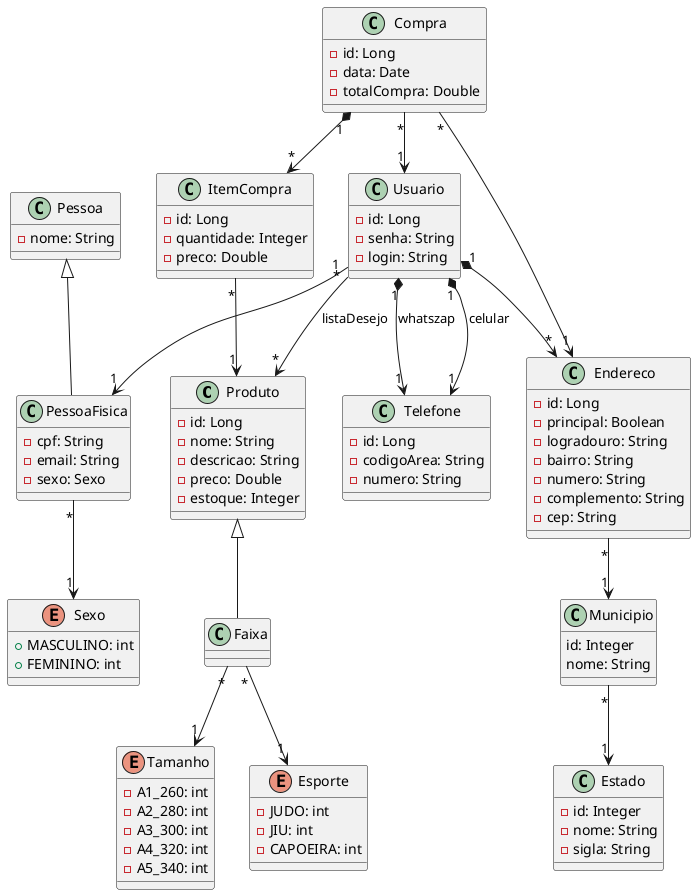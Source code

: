 @startuml

    class Produto {
       - id: Long
       - nome: String
       - descricao: String
       - preco: Double
       - estoque: Integer
    }

    class Faixa {


    }

    enum Esporte {
        - JUDO: int
        - JIU: int 
        - CAPOEIRA: int
    }

    enum Tamanho {
        - A1_260: int
        - A2_280: int 
        - A3_300: int
        - A4_320: int 
        - A5_340: int
    }

    class Usuario {
        - id: Long
        - senha: String 
        - login: String 
    }

    class Telefone {
        - id: Long
        - codigoArea: String
        - numero: String
    }

    class Compra {
        - id: Long
        - data: Date
        - totalCompra: Double
    }

    class ItemCompra {
        - id: Long
        - quantidade: Integer
        - preco: Double
    }

    class Endereco {
        - id: Long
        - principal: Boolean
        - logradouro: String
        - bairro: String 
        - numero: String 
        - complemento: String
        - cep: String 
    }

    class Municipio {
        id: Integer
        nome: String
    }

    class Estado {
        - id: Integer
        - nome: String
        - sigla: String
    }

    class Pessoa {
        - nome: String
    }

    class PessoaFisica {
        - cpf: String
        - email: String
        - sexo: Sexo
    }

    enum Sexo {
        + MASCULINO: int
        + FEMININO: int
    }

    Faixa  -up-|> Produto

    Faixa "*" --> "1" Tamanho
    Faixa "*" --> "1" Esporte

    PessoaFisica -up-|> Pessoa
    Usuario "1" --> "1" PessoaFisica

    Usuario "*" --> "*" Produto: listaDesejo
    Usuario "1" *--> "1" Telefone: celular
    Usuario "1" *--> "1" Telefone: whatszap
    Usuario "1" *--> "*" Endereco

    Compra "1" *--> "*" ItemCompra
    Compra "*" --> "1" Usuario
    Compra "*"  --> "1" Endereco

    ItemCompra "*" --> "1" Produto

    Endereco "*" --> "1" Municipio
    
    Municipio "*" --> "1" Estado

    PessoaFisica "*" --> "1" Sexo


@enduml